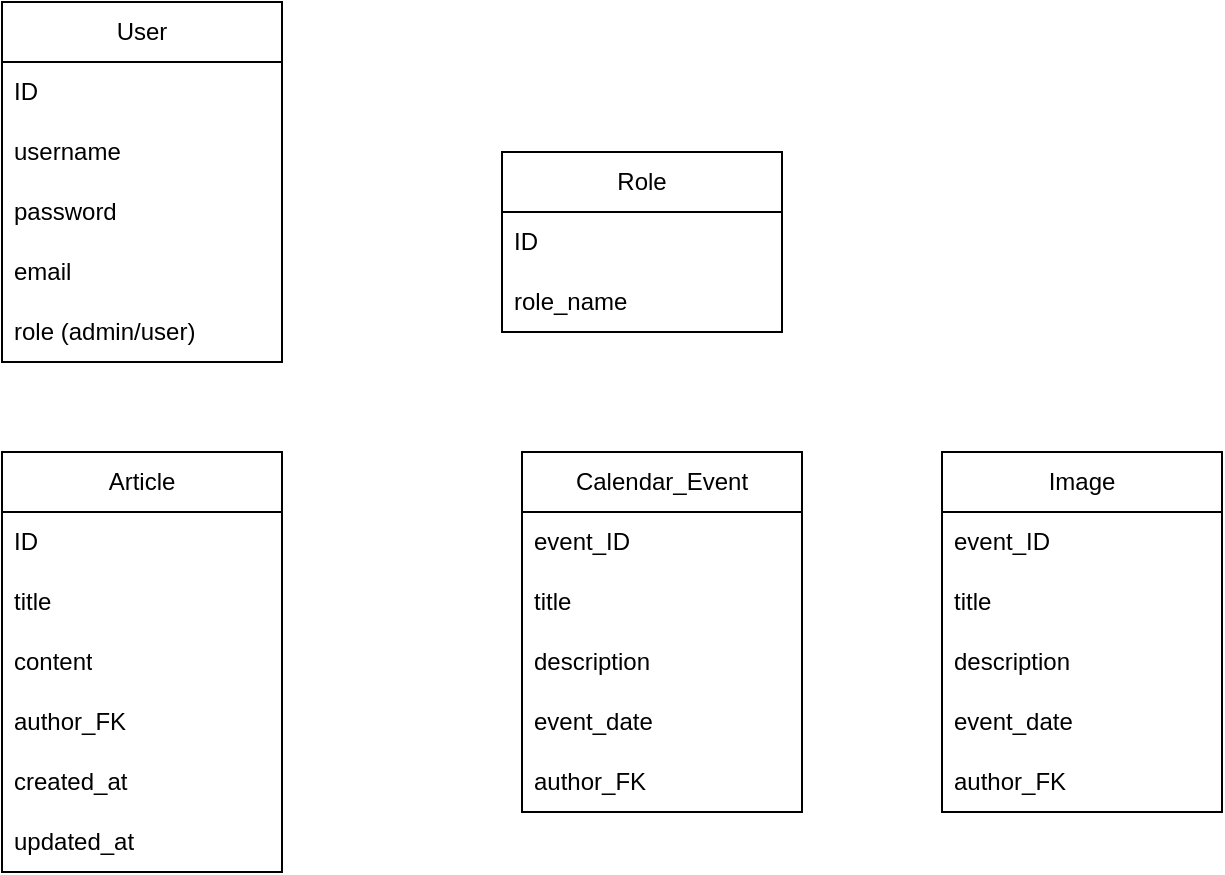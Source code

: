 <mxfile version="24.7.15">
  <diagram name="Stránka-1" id="W22i5mM_wBh3VnKmvQsz">
    <mxGraphModel dx="1247" dy="671" grid="1" gridSize="10" guides="1" tooltips="1" connect="1" arrows="1" fold="1" page="1" pageScale="1" pageWidth="827" pageHeight="1169" math="0" shadow="0">
      <root>
        <mxCell id="0" />
        <mxCell id="1" parent="0" />
        <mxCell id="IcWj3C2vSsmfrBZRrw5p-1" value="User" style="swimlane;fontStyle=0;childLayout=stackLayout;horizontal=1;startSize=30;horizontalStack=0;resizeParent=1;resizeParentMax=0;resizeLast=0;collapsible=1;marginBottom=0;whiteSpace=wrap;html=1;" vertex="1" parent="1">
          <mxGeometry x="110" y="405" width="140" height="180" as="geometry" />
        </mxCell>
        <mxCell id="IcWj3C2vSsmfrBZRrw5p-2" value="ID" style="text;strokeColor=none;fillColor=none;align=left;verticalAlign=middle;spacingLeft=4;spacingRight=4;overflow=hidden;points=[[0,0.5],[1,0.5]];portConstraint=eastwest;rotatable=0;whiteSpace=wrap;html=1;" vertex="1" parent="IcWj3C2vSsmfrBZRrw5p-1">
          <mxGeometry y="30" width="140" height="30" as="geometry" />
        </mxCell>
        <mxCell id="IcWj3C2vSsmfrBZRrw5p-3" value="username" style="text;strokeColor=none;fillColor=none;align=left;verticalAlign=middle;spacingLeft=4;spacingRight=4;overflow=hidden;points=[[0,0.5],[1,0.5]];portConstraint=eastwest;rotatable=0;whiteSpace=wrap;html=1;" vertex="1" parent="IcWj3C2vSsmfrBZRrw5p-1">
          <mxGeometry y="60" width="140" height="30" as="geometry" />
        </mxCell>
        <mxCell id="IcWj3C2vSsmfrBZRrw5p-4" value="password" style="text;strokeColor=none;fillColor=none;align=left;verticalAlign=middle;spacingLeft=4;spacingRight=4;overflow=hidden;points=[[0,0.5],[1,0.5]];portConstraint=eastwest;rotatable=0;whiteSpace=wrap;html=1;" vertex="1" parent="IcWj3C2vSsmfrBZRrw5p-1">
          <mxGeometry y="90" width="140" height="30" as="geometry" />
        </mxCell>
        <mxCell id="IcWj3C2vSsmfrBZRrw5p-5" value="email" style="text;strokeColor=none;fillColor=none;align=left;verticalAlign=middle;spacingLeft=4;spacingRight=4;overflow=hidden;points=[[0,0.5],[1,0.5]];portConstraint=eastwest;rotatable=0;whiteSpace=wrap;html=1;" vertex="1" parent="IcWj3C2vSsmfrBZRrw5p-1">
          <mxGeometry y="120" width="140" height="30" as="geometry" />
        </mxCell>
        <mxCell id="IcWj3C2vSsmfrBZRrw5p-6" value="role (admin/user)" style="text;strokeColor=none;fillColor=none;align=left;verticalAlign=middle;spacingLeft=4;spacingRight=4;overflow=hidden;points=[[0,0.5],[1,0.5]];portConstraint=eastwest;rotatable=0;whiteSpace=wrap;html=1;" vertex="1" parent="IcWj3C2vSsmfrBZRrw5p-1">
          <mxGeometry y="150" width="140" height="30" as="geometry" />
        </mxCell>
        <mxCell id="IcWj3C2vSsmfrBZRrw5p-7" value="Role" style="swimlane;fontStyle=0;childLayout=stackLayout;horizontal=1;startSize=30;horizontalStack=0;resizeParent=1;resizeParentMax=0;resizeLast=0;collapsible=1;marginBottom=0;whiteSpace=wrap;html=1;" vertex="1" parent="1">
          <mxGeometry x="360" y="480" width="140" height="90" as="geometry" />
        </mxCell>
        <mxCell id="IcWj3C2vSsmfrBZRrw5p-8" value="ID" style="text;strokeColor=none;fillColor=none;align=left;verticalAlign=middle;spacingLeft=4;spacingRight=4;overflow=hidden;points=[[0,0.5],[1,0.5]];portConstraint=eastwest;rotatable=0;whiteSpace=wrap;html=1;" vertex="1" parent="IcWj3C2vSsmfrBZRrw5p-7">
          <mxGeometry y="30" width="140" height="30" as="geometry" />
        </mxCell>
        <mxCell id="IcWj3C2vSsmfrBZRrw5p-9" value="role_name" style="text;strokeColor=none;fillColor=none;align=left;verticalAlign=middle;spacingLeft=4;spacingRight=4;overflow=hidden;points=[[0,0.5],[1,0.5]];portConstraint=eastwest;rotatable=0;whiteSpace=wrap;html=1;" vertex="1" parent="IcWj3C2vSsmfrBZRrw5p-7">
          <mxGeometry y="60" width="140" height="30" as="geometry" />
        </mxCell>
        <mxCell id="IcWj3C2vSsmfrBZRrw5p-13" value="Article" style="swimlane;fontStyle=0;childLayout=stackLayout;horizontal=1;startSize=30;horizontalStack=0;resizeParent=1;resizeParentMax=0;resizeLast=0;collapsible=1;marginBottom=0;whiteSpace=wrap;html=1;" vertex="1" parent="1">
          <mxGeometry x="110" y="630" width="140" height="210" as="geometry" />
        </mxCell>
        <mxCell id="IcWj3C2vSsmfrBZRrw5p-14" value="ID" style="text;strokeColor=none;fillColor=none;align=left;verticalAlign=middle;spacingLeft=4;spacingRight=4;overflow=hidden;points=[[0,0.5],[1,0.5]];portConstraint=eastwest;rotatable=0;whiteSpace=wrap;html=1;" vertex="1" parent="IcWj3C2vSsmfrBZRrw5p-13">
          <mxGeometry y="30" width="140" height="30" as="geometry" />
        </mxCell>
        <mxCell id="IcWj3C2vSsmfrBZRrw5p-15" value="title" style="text;strokeColor=none;fillColor=none;align=left;verticalAlign=middle;spacingLeft=4;spacingRight=4;overflow=hidden;points=[[0,0.5],[1,0.5]];portConstraint=eastwest;rotatable=0;whiteSpace=wrap;html=1;" vertex="1" parent="IcWj3C2vSsmfrBZRrw5p-13">
          <mxGeometry y="60" width="140" height="30" as="geometry" />
        </mxCell>
        <mxCell id="IcWj3C2vSsmfrBZRrw5p-16" value="content" style="text;strokeColor=none;fillColor=none;align=left;verticalAlign=middle;spacingLeft=4;spacingRight=4;overflow=hidden;points=[[0,0.5],[1,0.5]];portConstraint=eastwest;rotatable=0;whiteSpace=wrap;html=1;" vertex="1" parent="IcWj3C2vSsmfrBZRrw5p-13">
          <mxGeometry y="90" width="140" height="30" as="geometry" />
        </mxCell>
        <mxCell id="IcWj3C2vSsmfrBZRrw5p-17" value="author_FK" style="text;strokeColor=none;fillColor=none;align=left;verticalAlign=middle;spacingLeft=4;spacingRight=4;overflow=hidden;points=[[0,0.5],[1,0.5]];portConstraint=eastwest;rotatable=0;whiteSpace=wrap;html=1;" vertex="1" parent="IcWj3C2vSsmfrBZRrw5p-13">
          <mxGeometry y="120" width="140" height="30" as="geometry" />
        </mxCell>
        <mxCell id="IcWj3C2vSsmfrBZRrw5p-18" value="created_at" style="text;strokeColor=none;fillColor=none;align=left;verticalAlign=middle;spacingLeft=4;spacingRight=4;overflow=hidden;points=[[0,0.5],[1,0.5]];portConstraint=eastwest;rotatable=0;whiteSpace=wrap;html=1;" vertex="1" parent="IcWj3C2vSsmfrBZRrw5p-13">
          <mxGeometry y="150" width="140" height="30" as="geometry" />
        </mxCell>
        <mxCell id="IcWj3C2vSsmfrBZRrw5p-19" value="updated_at" style="text;strokeColor=none;fillColor=none;align=left;verticalAlign=middle;spacingLeft=4;spacingRight=4;overflow=hidden;points=[[0,0.5],[1,0.5]];portConstraint=eastwest;rotatable=0;whiteSpace=wrap;html=1;" vertex="1" parent="IcWj3C2vSsmfrBZRrw5p-13">
          <mxGeometry y="180" width="140" height="30" as="geometry" />
        </mxCell>
        <mxCell id="IcWj3C2vSsmfrBZRrw5p-20" value="Calendar_Event" style="swimlane;fontStyle=0;childLayout=stackLayout;horizontal=1;startSize=30;horizontalStack=0;resizeParent=1;resizeParentMax=0;resizeLast=0;collapsible=1;marginBottom=0;whiteSpace=wrap;html=1;" vertex="1" parent="1">
          <mxGeometry x="370" y="630" width="140" height="180" as="geometry" />
        </mxCell>
        <mxCell id="IcWj3C2vSsmfrBZRrw5p-21" value="event_ID" style="text;strokeColor=none;fillColor=none;align=left;verticalAlign=middle;spacingLeft=4;spacingRight=4;overflow=hidden;points=[[0,0.5],[1,0.5]];portConstraint=eastwest;rotatable=0;whiteSpace=wrap;html=1;" vertex="1" parent="IcWj3C2vSsmfrBZRrw5p-20">
          <mxGeometry y="30" width="140" height="30" as="geometry" />
        </mxCell>
        <mxCell id="IcWj3C2vSsmfrBZRrw5p-22" value="title" style="text;strokeColor=none;fillColor=none;align=left;verticalAlign=middle;spacingLeft=4;spacingRight=4;overflow=hidden;points=[[0,0.5],[1,0.5]];portConstraint=eastwest;rotatable=0;whiteSpace=wrap;html=1;" vertex="1" parent="IcWj3C2vSsmfrBZRrw5p-20">
          <mxGeometry y="60" width="140" height="30" as="geometry" />
        </mxCell>
        <mxCell id="IcWj3C2vSsmfrBZRrw5p-23" value="description" style="text;strokeColor=none;fillColor=none;align=left;verticalAlign=middle;spacingLeft=4;spacingRight=4;overflow=hidden;points=[[0,0.5],[1,0.5]];portConstraint=eastwest;rotatable=0;whiteSpace=wrap;html=1;" vertex="1" parent="IcWj3C2vSsmfrBZRrw5p-20">
          <mxGeometry y="90" width="140" height="30" as="geometry" />
        </mxCell>
        <mxCell id="IcWj3C2vSsmfrBZRrw5p-24" value="event_date" style="text;strokeColor=none;fillColor=none;align=left;verticalAlign=middle;spacingLeft=4;spacingRight=4;overflow=hidden;points=[[0,0.5],[1,0.5]];portConstraint=eastwest;rotatable=0;whiteSpace=wrap;html=1;" vertex="1" parent="IcWj3C2vSsmfrBZRrw5p-20">
          <mxGeometry y="120" width="140" height="30" as="geometry" />
        </mxCell>
        <mxCell id="IcWj3C2vSsmfrBZRrw5p-25" value="author_FK" style="text;strokeColor=none;fillColor=none;align=left;verticalAlign=middle;spacingLeft=4;spacingRight=4;overflow=hidden;points=[[0,0.5],[1,0.5]];portConstraint=eastwest;rotatable=0;whiteSpace=wrap;html=1;" vertex="1" parent="IcWj3C2vSsmfrBZRrw5p-20">
          <mxGeometry y="150" width="140" height="30" as="geometry" />
        </mxCell>
        <mxCell id="IcWj3C2vSsmfrBZRrw5p-27" value="Image" style="swimlane;fontStyle=0;childLayout=stackLayout;horizontal=1;startSize=30;horizontalStack=0;resizeParent=1;resizeParentMax=0;resizeLast=0;collapsible=1;marginBottom=0;whiteSpace=wrap;html=1;" vertex="1" parent="1">
          <mxGeometry x="580" y="630" width="140" height="180" as="geometry" />
        </mxCell>
        <mxCell id="IcWj3C2vSsmfrBZRrw5p-28" value="event_ID" style="text;strokeColor=none;fillColor=none;align=left;verticalAlign=middle;spacingLeft=4;spacingRight=4;overflow=hidden;points=[[0,0.5],[1,0.5]];portConstraint=eastwest;rotatable=0;whiteSpace=wrap;html=1;" vertex="1" parent="IcWj3C2vSsmfrBZRrw5p-27">
          <mxGeometry y="30" width="140" height="30" as="geometry" />
        </mxCell>
        <mxCell id="IcWj3C2vSsmfrBZRrw5p-29" value="title" style="text;strokeColor=none;fillColor=none;align=left;verticalAlign=middle;spacingLeft=4;spacingRight=4;overflow=hidden;points=[[0,0.5],[1,0.5]];portConstraint=eastwest;rotatable=0;whiteSpace=wrap;html=1;" vertex="1" parent="IcWj3C2vSsmfrBZRrw5p-27">
          <mxGeometry y="60" width="140" height="30" as="geometry" />
        </mxCell>
        <mxCell id="IcWj3C2vSsmfrBZRrw5p-30" value="description" style="text;strokeColor=none;fillColor=none;align=left;verticalAlign=middle;spacingLeft=4;spacingRight=4;overflow=hidden;points=[[0,0.5],[1,0.5]];portConstraint=eastwest;rotatable=0;whiteSpace=wrap;html=1;" vertex="1" parent="IcWj3C2vSsmfrBZRrw5p-27">
          <mxGeometry y="90" width="140" height="30" as="geometry" />
        </mxCell>
        <mxCell id="IcWj3C2vSsmfrBZRrw5p-31" value="event_date" style="text;strokeColor=none;fillColor=none;align=left;verticalAlign=middle;spacingLeft=4;spacingRight=4;overflow=hidden;points=[[0,0.5],[1,0.5]];portConstraint=eastwest;rotatable=0;whiteSpace=wrap;html=1;" vertex="1" parent="IcWj3C2vSsmfrBZRrw5p-27">
          <mxGeometry y="120" width="140" height="30" as="geometry" />
        </mxCell>
        <mxCell id="IcWj3C2vSsmfrBZRrw5p-32" value="author_FK" style="text;strokeColor=none;fillColor=none;align=left;verticalAlign=middle;spacingLeft=4;spacingRight=4;overflow=hidden;points=[[0,0.5],[1,0.5]];portConstraint=eastwest;rotatable=0;whiteSpace=wrap;html=1;" vertex="1" parent="IcWj3C2vSsmfrBZRrw5p-27">
          <mxGeometry y="150" width="140" height="30" as="geometry" />
        </mxCell>
      </root>
    </mxGraphModel>
  </diagram>
</mxfile>
